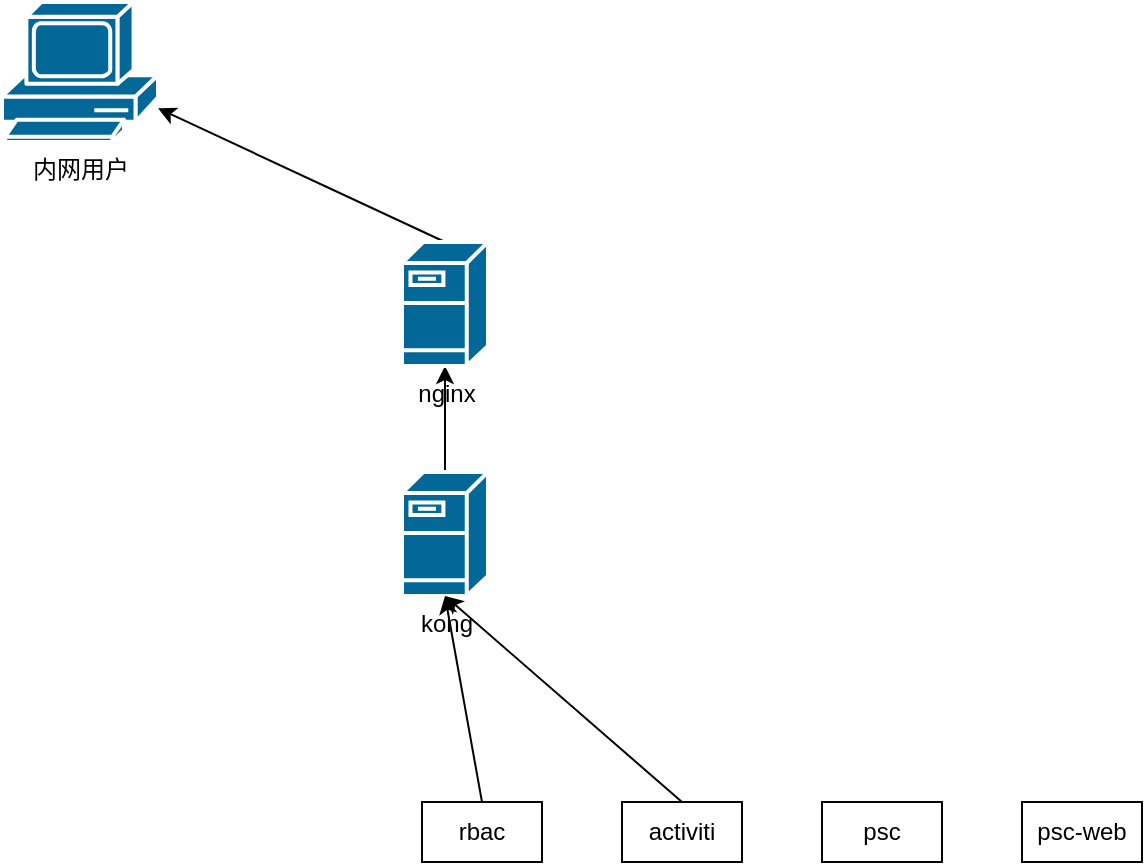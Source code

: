 <mxfile version="18.1.3" type="github">
  <diagram name="Page-1" id="c37626ed-c26b-45fb-9056-f9ebc6bb27b6">
    <mxGraphModel dx="1422" dy="762" grid="1" gridSize="10" guides="1" tooltips="1" connect="1" arrows="1" fold="1" page="1" pageScale="1" pageWidth="1100" pageHeight="850" background="none" math="0" shadow="0">
      <root>
        <mxCell id="0" />
        <mxCell id="1" parent="0" />
        <mxCell id="pluuzzdWv0u-dCmCV5vT-9" style="edgeStyle=none;rounded=0;orthogonalLoop=1;jettySize=auto;html=1;exitX=0.5;exitY=0;exitDx=0;exitDy=0;exitPerimeter=0;" edge="1" parent="1" source="pluuzzdWv0u-dCmCV5vT-1" target="pluuzzdWv0u-dCmCV5vT-6">
          <mxGeometry relative="1" as="geometry" />
        </mxCell>
        <mxCell id="pluuzzdWv0u-dCmCV5vT-1" value="kong" style="shape=mxgraph.cisco.servers.fileserver;sketch=0;html=1;pointerEvents=1;dashed=0;fillColor=#036897;strokeColor=#ffffff;strokeWidth=2;verticalLabelPosition=bottom;verticalAlign=top;align=center;outlineConnect=0;" vertex="1" parent="1">
          <mxGeometry x="420" y="425" width="43" height="62" as="geometry" />
        </mxCell>
        <mxCell id="pluuzzdWv0u-dCmCV5vT-7" style="rounded=0;orthogonalLoop=1;jettySize=auto;html=1;exitX=0.5;exitY=0;exitDx=0;exitDy=0;entryX=0.5;entryY=1;entryDx=0;entryDy=0;entryPerimeter=0;" edge="1" parent="1" source="pluuzzdWv0u-dCmCV5vT-2" target="pluuzzdWv0u-dCmCV5vT-1">
          <mxGeometry relative="1" as="geometry" />
        </mxCell>
        <mxCell id="pluuzzdWv0u-dCmCV5vT-2" value="rbac" style="rounded=0;whiteSpace=wrap;html=1;" vertex="1" parent="1">
          <mxGeometry x="430" y="590" width="60" height="30" as="geometry" />
        </mxCell>
        <mxCell id="pluuzzdWv0u-dCmCV5vT-8" style="edgeStyle=none;rounded=0;orthogonalLoop=1;jettySize=auto;html=1;exitX=0.5;exitY=0;exitDx=0;exitDy=0;entryX=0.5;entryY=1;entryDx=0;entryDy=0;entryPerimeter=0;" edge="1" parent="1" source="pluuzzdWv0u-dCmCV5vT-3" target="pluuzzdWv0u-dCmCV5vT-1">
          <mxGeometry relative="1" as="geometry" />
        </mxCell>
        <mxCell id="pluuzzdWv0u-dCmCV5vT-3" value="activiti" style="rounded=0;whiteSpace=wrap;html=1;" vertex="1" parent="1">
          <mxGeometry x="530" y="590" width="60" height="30" as="geometry" />
        </mxCell>
        <mxCell id="pluuzzdWv0u-dCmCV5vT-4" value="psc" style="rounded=0;whiteSpace=wrap;html=1;" vertex="1" parent="1">
          <mxGeometry x="630" y="590" width="60" height="30" as="geometry" />
        </mxCell>
        <mxCell id="pluuzzdWv0u-dCmCV5vT-5" value="psc-web" style="rounded=0;whiteSpace=wrap;html=1;" vertex="1" parent="1">
          <mxGeometry x="730" y="590" width="60" height="30" as="geometry" />
        </mxCell>
        <mxCell id="pluuzzdWv0u-dCmCV5vT-11" style="edgeStyle=none;rounded=0;orthogonalLoop=1;jettySize=auto;html=1;exitX=0.5;exitY=0;exitDx=0;exitDy=0;exitPerimeter=0;" edge="1" parent="1" source="pluuzzdWv0u-dCmCV5vT-6" target="pluuzzdWv0u-dCmCV5vT-10">
          <mxGeometry relative="1" as="geometry" />
        </mxCell>
        <mxCell id="pluuzzdWv0u-dCmCV5vT-6" value="nginx" style="shape=mxgraph.cisco.servers.fileserver;sketch=0;html=1;pointerEvents=1;dashed=0;fillColor=#036897;strokeColor=#ffffff;strokeWidth=2;verticalLabelPosition=bottom;verticalAlign=top;align=center;outlineConnect=0;" vertex="1" parent="1">
          <mxGeometry x="420" y="310" width="43" height="62" as="geometry" />
        </mxCell>
        <mxCell id="pluuzzdWv0u-dCmCV5vT-10" value="内网用户" style="shape=mxgraph.cisco.computers_and_peripherals.pc;sketch=0;html=1;pointerEvents=1;dashed=0;fillColor=#036897;strokeColor=#ffffff;strokeWidth=2;verticalLabelPosition=bottom;verticalAlign=top;align=center;outlineConnect=0;" vertex="1" parent="1">
          <mxGeometry x="220" y="190" width="78" height="70" as="geometry" />
        </mxCell>
      </root>
    </mxGraphModel>
  </diagram>
</mxfile>
